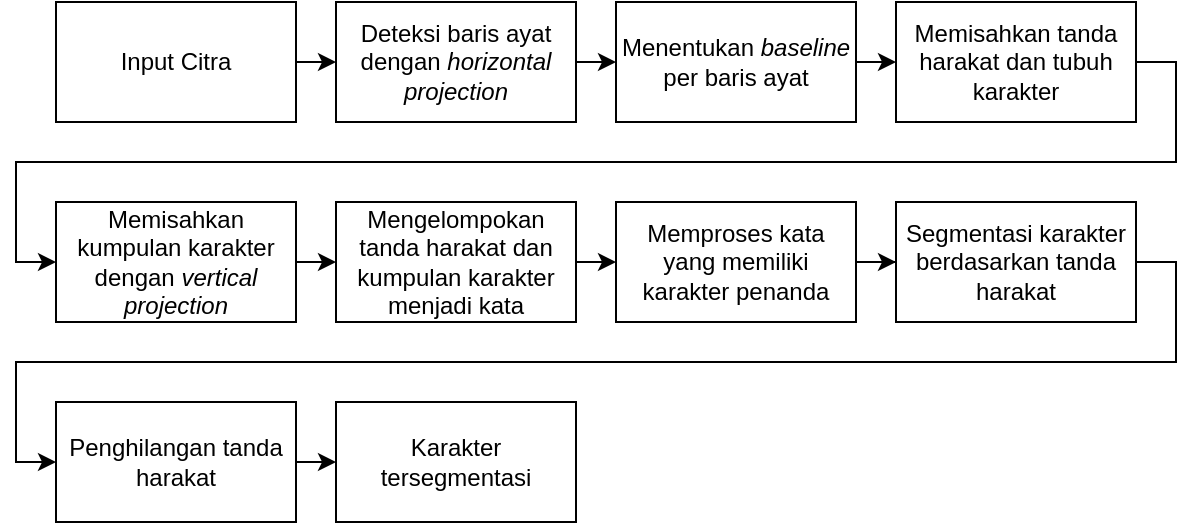 <mxfile version="12.4.2" type="device" pages="1"><diagram id="zJ2vzoM-5vL83J0huT7Q" name="Page-1"><mxGraphModel dx="1107" dy="563" grid="1" gridSize="10" guides="1" tooltips="1" connect="1" arrows="1" fold="1" page="1" pageScale="1" pageWidth="850" pageHeight="1100" math="0" shadow="0"><root><mxCell id="0"/><mxCell id="1" parent="0"/><mxCell id="eBiynlqNCrqOFxz4KRjP-13" style="edgeStyle=orthogonalEdgeStyle;rounded=0;orthogonalLoop=1;jettySize=auto;html=1;exitX=1;exitY=0.5;exitDx=0;exitDy=0;entryX=0;entryY=0.5;entryDx=0;entryDy=0;" parent="1" source="eBiynlqNCrqOFxz4KRjP-2" target="eBiynlqNCrqOFxz4KRjP-4" edge="1"><mxGeometry relative="1" as="geometry"/></mxCell><mxCell id="eBiynlqNCrqOFxz4KRjP-2" value="Deteksi baris ayat dengan &lt;i&gt;horizontal projection&lt;/i&gt;" style="rounded=0;whiteSpace=wrap;html=1;" parent="1" vertex="1"><mxGeometry x="250" y="130" width="120" height="60" as="geometry"/></mxCell><mxCell id="eBiynlqNCrqOFxz4KRjP-12" style="edgeStyle=orthogonalEdgeStyle;rounded=0;orthogonalLoop=1;jettySize=auto;html=1;exitX=1;exitY=0.5;exitDx=0;exitDy=0;entryX=0;entryY=0.5;entryDx=0;entryDy=0;" parent="1" source="eBiynlqNCrqOFxz4KRjP-3" target="eBiynlqNCrqOFxz4KRjP-2" edge="1"><mxGeometry relative="1" as="geometry"/></mxCell><mxCell id="eBiynlqNCrqOFxz4KRjP-3" value="Input Citra" style="rounded=0;whiteSpace=wrap;html=1;" parent="1" vertex="1"><mxGeometry x="110" y="130" width="120" height="60" as="geometry"/></mxCell><mxCell id="eBiynlqNCrqOFxz4KRjP-14" style="edgeStyle=orthogonalEdgeStyle;rounded=0;orthogonalLoop=1;jettySize=auto;html=1;exitX=1;exitY=0.5;exitDx=0;exitDy=0;entryX=0;entryY=0.5;entryDx=0;entryDy=0;" parent="1" source="eBiynlqNCrqOFxz4KRjP-4" target="eBiynlqNCrqOFxz4KRjP-5" edge="1"><mxGeometry relative="1" as="geometry"/></mxCell><mxCell id="eBiynlqNCrqOFxz4KRjP-4" value="Menentukan &lt;i&gt;baseline &lt;/i&gt;per baris ayat" style="rounded=0;whiteSpace=wrap;html=1;" parent="1" vertex="1"><mxGeometry x="390" y="130" width="120" height="60" as="geometry"/></mxCell><mxCell id="eBiynlqNCrqOFxz4KRjP-15" style="edgeStyle=orthogonalEdgeStyle;rounded=0;orthogonalLoop=1;jettySize=auto;html=1;exitX=1;exitY=0.5;exitDx=0;exitDy=0;entryX=0;entryY=0.5;entryDx=0;entryDy=0;" parent="1" source="eBiynlqNCrqOFxz4KRjP-5" target="eBiynlqNCrqOFxz4KRjP-6" edge="1"><mxGeometry relative="1" as="geometry"/></mxCell><mxCell id="eBiynlqNCrqOFxz4KRjP-5" value="Memisahkan tanda harakat dan tubuh karakter" style="rounded=0;whiteSpace=wrap;html=1;" parent="1" vertex="1"><mxGeometry x="530" y="130" width="120" height="60" as="geometry"/></mxCell><mxCell id="eBiynlqNCrqOFxz4KRjP-17" style="edgeStyle=orthogonalEdgeStyle;rounded=0;orthogonalLoop=1;jettySize=auto;html=1;exitX=1;exitY=0.5;exitDx=0;exitDy=0;entryX=0;entryY=0.5;entryDx=0;entryDy=0;" parent="1" source="eBiynlqNCrqOFxz4KRjP-6" target="eBiynlqNCrqOFxz4KRjP-7" edge="1"><mxGeometry relative="1" as="geometry"/></mxCell><mxCell id="eBiynlqNCrqOFxz4KRjP-6" value="Memisahkan kumpulan karakter dengan &lt;i&gt;vertical projection&lt;/i&gt;" style="rounded=0;whiteSpace=wrap;html=1;" parent="1" vertex="1"><mxGeometry x="110" y="230" width="120" height="60" as="geometry"/></mxCell><mxCell id="eBiynlqNCrqOFxz4KRjP-18" style="edgeStyle=orthogonalEdgeStyle;rounded=0;orthogonalLoop=1;jettySize=auto;html=1;exitX=1;exitY=0.5;exitDx=0;exitDy=0;entryX=0;entryY=0.5;entryDx=0;entryDy=0;" parent="1" source="eBiynlqNCrqOFxz4KRjP-7" target="eBiynlqNCrqOFxz4KRjP-8" edge="1"><mxGeometry relative="1" as="geometry"/></mxCell><mxCell id="eBiynlqNCrqOFxz4KRjP-7" value="Mengelompokan tanda harakat dan kumpulan karakter menjadi kata" style="rounded=0;whiteSpace=wrap;html=1;" parent="1" vertex="1"><mxGeometry x="250" y="230" width="120" height="60" as="geometry"/></mxCell><mxCell id="eBiynlqNCrqOFxz4KRjP-19" style="edgeStyle=orthogonalEdgeStyle;rounded=0;orthogonalLoop=1;jettySize=auto;html=1;exitX=1;exitY=0.5;exitDx=0;exitDy=0;" parent="1" source="eBiynlqNCrqOFxz4KRjP-8" target="eBiynlqNCrqOFxz4KRjP-9" edge="1"><mxGeometry relative="1" as="geometry"/></mxCell><mxCell id="eBiynlqNCrqOFxz4KRjP-8" value="Memproses kata yang memiliki karakter penanda" style="rounded=0;whiteSpace=wrap;html=1;" parent="1" vertex="1"><mxGeometry x="390" y="230" width="120" height="60" as="geometry"/></mxCell><mxCell id="eBiynlqNCrqOFxz4KRjP-20" style="edgeStyle=orthogonalEdgeStyle;rounded=0;orthogonalLoop=1;jettySize=auto;html=1;exitX=1;exitY=0.5;exitDx=0;exitDy=0;entryX=0;entryY=0.5;entryDx=0;entryDy=0;" parent="1" source="eBiynlqNCrqOFxz4KRjP-9" target="eBiynlqNCrqOFxz4KRjP-10" edge="1"><mxGeometry relative="1" as="geometry"/></mxCell><mxCell id="eBiynlqNCrqOFxz4KRjP-9" value="Segmentasi karakter berdasarkan tanda harakat" style="rounded=0;whiteSpace=wrap;html=1;" parent="1" vertex="1"><mxGeometry x="530" y="230" width="120" height="60" as="geometry"/></mxCell><mxCell id="eBiynlqNCrqOFxz4KRjP-21" style="edgeStyle=orthogonalEdgeStyle;rounded=0;orthogonalLoop=1;jettySize=auto;html=1;exitX=1;exitY=0.5;exitDx=0;exitDy=0;entryX=0;entryY=0.5;entryDx=0;entryDy=0;" parent="1" source="eBiynlqNCrqOFxz4KRjP-10" target="eBiynlqNCrqOFxz4KRjP-11" edge="1"><mxGeometry relative="1" as="geometry"/></mxCell><mxCell id="eBiynlqNCrqOFxz4KRjP-10" value="Penghilangan tanda harakat" style="rounded=0;whiteSpace=wrap;html=1;" parent="1" vertex="1"><mxGeometry x="110" y="330" width="120" height="60" as="geometry"/></mxCell><mxCell id="eBiynlqNCrqOFxz4KRjP-11" value="Karakter tersegmentasi" style="rounded=0;whiteSpace=wrap;html=1;" parent="1" vertex="1"><mxGeometry x="250" y="330" width="120" height="60" as="geometry"/></mxCell></root></mxGraphModel></diagram></mxfile>